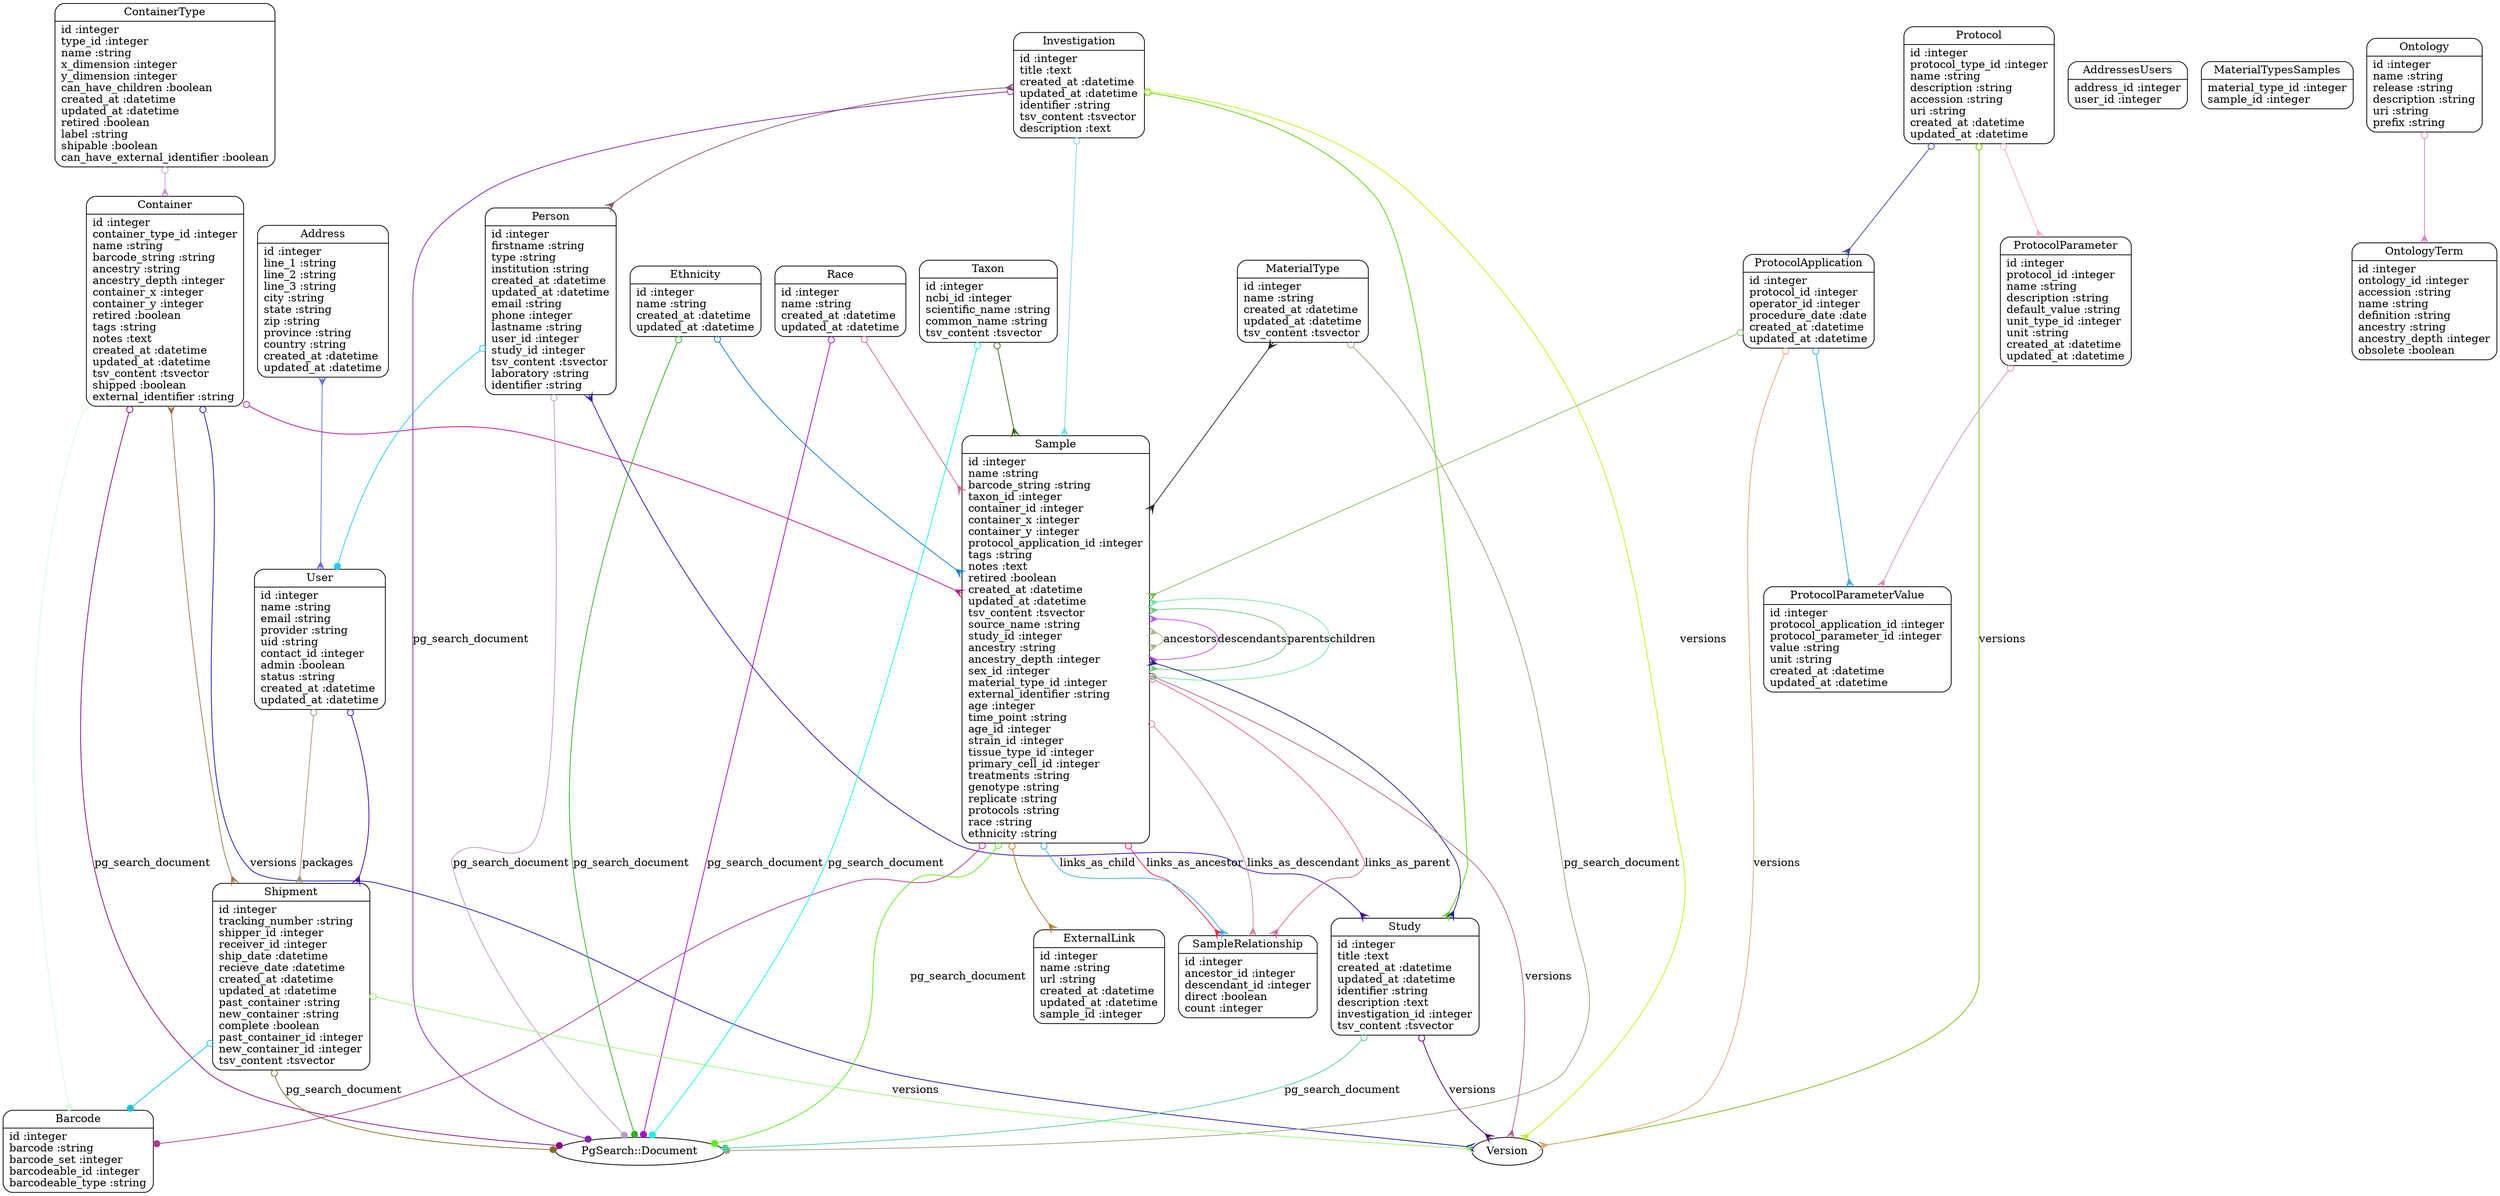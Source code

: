 digraph models_diagram {
	graph[overlap=false, splines=true]
	"Address" [shape=Mrecord, label="{Address|id :integer\lline_1 :string\lline_2 :string\lline_3 :string\lcity :string\lstate :string\lzip :string\lprovince :string\lcountry :string\lcreated_at :datetime\lupdated_at :datetime\l}"]
	"AddressesUsers" [shape=Mrecord, label="{AddressesUsers|address_id :integer\luser_id :integer\l}"]
	"Barcode" [shape=Mrecord, label="{Barcode|id :integer\lbarcode :string\lbarcode_set :integer\lbarcodeable_id :integer\lbarcodeable_type :string\l}"]
	"Container" [shape=Mrecord, label="{Container|id :integer\lcontainer_type_id :integer\lname :string\lbarcode_string :string\lancestry :string\lancestry_depth :integer\lcontainer_x :integer\lcontainer_y :integer\lretired :boolean\ltags :string\lnotes :text\lcreated_at :datetime\lupdated_at :datetime\ltsv_content :tsvector\lshipped :boolean\lexternal_identifier :string\l}"]
	"ContainerType" [shape=Mrecord, label="{ContainerType|id :integer\ltype_id :integer\lname :string\lx_dimension :integer\ly_dimension :integer\lcan_have_children :boolean\lcreated_at :datetime\lupdated_at :datetime\lretired :boolean\llabel :string\lshipable :boolean\lcan_have_external_identifier :boolean\l}"]
	"Ethnicity" [shape=Mrecord, label="{Ethnicity|id :integer\lname :string\lcreated_at :datetime\lupdated_at :datetime\l}"]
	"ExternalLink" [shape=Mrecord, label="{ExternalLink|id :integer\lname :string\lurl :string\lcreated_at :datetime\lupdated_at :datetime\lsample_id :integer\l}"]
	"Investigation" [shape=Mrecord, label="{Investigation|id :integer\ltitle :text\lcreated_at :datetime\lupdated_at :datetime\lidentifier :string\ltsv_content :tsvector\ldescription :text\l}"]
	"MaterialType" [shape=Mrecord, label="{MaterialType|id :integer\lname :string\lcreated_at :datetime\lupdated_at :datetime\ltsv_content :tsvector\l}"]
	"MaterialTypesSamples" [shape=Mrecord, label="{MaterialTypesSamples|material_type_id :integer\lsample_id :integer\l}"]
	"Ontology" [shape=Mrecord, label="{Ontology|id :integer\lname :string\lrelease :string\ldescription :string\luri :string\lprefix :string\l}"]
	"OntologyTerm" [shape=Mrecord, label="{OntologyTerm|id :integer\lontology_id :integer\laccession :string\lname :string\ldefinition :string\lancestry :string\lancestry_depth :integer\lobsolete :boolean\l}"]
	"Person" [shape=Mrecord, label="{Person|id :integer\lfirstname :string\ltype :string\linstitution :string\lcreated_at :datetime\lupdated_at :datetime\lemail :string\lphone :integer\llastname :string\luser_id :integer\lstudy_id :integer\ltsv_content :tsvector\llaboratory :string\lidentifier :string\l}"]
	"Protocol" [shape=Mrecord, label="{Protocol|id :integer\lprotocol_type_id :integer\lname :string\ldescription :string\laccession :string\luri :string\lcreated_at :datetime\lupdated_at :datetime\l}"]
	"ProtocolApplication" [shape=Mrecord, label="{ProtocolApplication|id :integer\lprotocol_id :integer\loperator_id :integer\lprocedure_date :date\lcreated_at :datetime\lupdated_at :datetime\l}"]
	"ProtocolParameter" [shape=Mrecord, label="{ProtocolParameter|id :integer\lprotocol_id :integer\lname :string\ldescription :string\ldefault_value :string\lunit_type_id :integer\lunit :string\lcreated_at :datetime\lupdated_at :datetime\l}"]
	"ProtocolParameterValue" [shape=Mrecord, label="{ProtocolParameterValue|id :integer\lprotocol_application_id :integer\lprotocol_parameter_id :integer\lvalue :string\lunit :string\lcreated_at :datetime\lupdated_at :datetime\l}"]
	"Race" [shape=Mrecord, label="{Race|id :integer\lname :string\lcreated_at :datetime\lupdated_at :datetime\l}"]
	"Sample" [shape=Mrecord, label="{Sample|id :integer\lname :string\lbarcode_string :string\ltaxon_id :integer\lcontainer_id :integer\lcontainer_x :integer\lcontainer_y :integer\lprotocol_application_id :integer\ltags :string\lnotes :text\lretired :boolean\lcreated_at :datetime\lupdated_at :datetime\ltsv_content :tsvector\lsource_name :string\lstudy_id :integer\lancestry :string\lancestry_depth :integer\lsex_id :integer\lmaterial_type_id :integer\lexternal_identifier :string\lage :integer\ltime_point :string\lage_id :integer\lstrain_id :integer\ltissue_type_id :integer\lprimary_cell_id :integer\ltreatments :string\lgenotype :string\lreplicate :string\lprotocols :string\lrace :string\lethnicity :string\l}"]
	"SampleRelationship" [shape=Mrecord, label="{SampleRelationship|id :integer\lancestor_id :integer\ldescendant_id :integer\ldirect :boolean\lcount :integer\l}"]
	"Shipment" [shape=Mrecord, label="{Shipment|id :integer\ltracking_number :string\lshipper_id :integer\lreceiver_id :integer\lship_date :datetime\lrecieve_date :datetime\lcreated_at :datetime\lupdated_at :datetime\lpast_container :string\lnew_container :string\lcomplete :boolean\lpast_container_id :integer\lnew_container_id :integer\ltsv_content :tsvector\l}"]
	"Study" [shape=Mrecord, label="{Study|id :integer\ltitle :text\lcreated_at :datetime\lupdated_at :datetime\lidentifier :string\ldescription :text\linvestigation_id :integer\ltsv_content :tsvector\l}"]
	"Taxon" [shape=Mrecord, label="{Taxon|id :integer\lncbi_id :integer\lscientific_name :string\lcommon_name :string\ltsv_content :tsvector\l}"]
	"User" [shape=Mrecord, label="{User|id :integer\lname :string\lemail :string\lprovider :string\luid :string\lcontact_id :integer\ladmin :boolean\lstatus :string\lcreated_at :datetime\lupdated_at :datetime\l}"]
	"Address" -> "User" [arrowtail=crow, arrowhead=crow, dir=both color="#6A6FDF"]
	"Container" -> "Sample" [arrowtail=odot, arrowhead=crow, dir=both color="#C70998"]
	"Container" -> "Barcode" [arrowtail=odot, arrowhead=dot, dir=both color="#D8F9DD"]
	"Container" -> "Shipment" [arrowtail=crow, arrowhead=crow, dir=both color="#A1774D"]
	"Container" -> "PgSearch::Document" [label="pg_search_document", arrowtail=odot, arrowhead=dot, dir=both color="#890B8A"]
	"Container" -> "Version" [label="versions", arrowtail=odot, arrowhead=crow, dir=both color="#1C14BB"]
	"ContainerType" -> "Container" [arrowtail=odot, arrowhead=crow, dir=both color="#C997CF"]
	"Ethnicity" -> "Sample" [arrowtail=odot, arrowhead=crow, dir=both color="#097CE3"]
	"Ethnicity" -> "PgSearch::Document" [label="pg_search_document", arrowtail=odot, arrowhead=dot, dir=both color="#25B61A"]
	"Investigation" -> "Study" [arrowtail=odot, arrowhead=crow, dir=both color="#52D904"]
	"Investigation" -> "Sample" [arrowtail=odot, arrowhead=crow, dir=both color="#78DAE4"]
	"Investigation" -> "Person" [arrowtail=crow, arrowhead=crow, dir=both color="#8D5766"]
	"Investigation" -> "PgSearch::Document" [label="pg_search_document", arrowtail=odot, arrowhead=dot, dir=both color="#891DB5"]
	"Investigation" -> "Version" [label="versions", arrowtail=odot, arrowhead=crow, dir=both color="#B5F709"]
	"MaterialType" -> "Sample" [arrowtail=crow, arrowhead=crow, dir=both color="#2E2230"]
	"MaterialType" -> "PgSearch::Document" [label="pg_search_document", arrowtail=odot, arrowhead=dot, dir=both color="#A09D7F"]
	"Ontology" -> "OntologyTerm" [arrowtail=odot, arrowhead=crow, dir=both color="#E283C3"]
	"Person" -> "Study" [arrowtail=crow, arrowhead=crow, dir=both color="#3907BD"]
	"Person" -> "User" [arrowtail=odot, arrowhead=dot, dir=both color="#1DD0F0"]
	"Person" -> "PgSearch::Document" [label="pg_search_document", arrowtail=odot, arrowhead=dot, dir=both color="#BD9AC6"]
	"Protocol" -> "ProtocolApplication" [arrowtail=odot, arrowhead=crow, dir=both color="#3B47A7"]
	"Protocol" -> "ProtocolParameter" [arrowtail=odot, arrowhead=crow, dir=both color="#F7A9CD"]
	"Protocol" -> "Version" [label="versions", arrowtail=odot, arrowhead=crow, dir=both color="#76BF08"]
	"ProtocolApplication" -> "Sample" [arrowtail=odot, arrowhead=crow, dir=both color="#7FBE5E"]
	"ProtocolApplication" -> "ProtocolParameterValue" [arrowtail=odot, arrowhead=crow, dir=both color="#2FABDB"]
	"ProtocolApplication" -> "Version" [label="versions", arrowtail=odot, arrowhead=crow, dir=both color="#E7A178"]
	"ProtocolParameter" -> "ProtocolParameterValue" [arrowtail=odot, arrowhead=crow, dir=both color="#D48CC9"]
	"Race" -> "Sample" [arrowtail=odot, arrowhead=crow, dir=both color="#D863A1"]
	"Race" -> "PgSearch::Document" [label="pg_search_document", arrowtail=odot, arrowhead=dot, dir=both color="#AB03D5"]
	"Sample" -> "Barcode" [arrowtail=odot, arrowhead=dot, dir=both color="#B33295"]
	"Sample" -> "Study" [arrowtail=crow, arrowhead=crow, dir=both color="#271F92"]
	"Sample" -> "ExternalLink" [arrowtail=odot, arrowhead=crow, dir=both color="#B97A24"]
	"Sample" -> "SampleRelationship" [label="links_as_ancestor", arrowtail=odot, arrowhead=crow, dir=both color="#F52045"]
	"Sample" -> "SampleRelationship" [label="links_as_descendant", arrowtail=odot, arrowhead=crow, dir=both color="#CA87A0"]
	"Sample" -> "Sample" [label="ancestors", arrowtail=crow, arrowhead=crow, dir=both color="#A9B78D"]
	"Sample" -> "Sample" [label="descendants", arrowtail=crow, arrowhead=crow, dir=both color="#BC51F8"]
	"Sample" -> "SampleRelationship" [label="links_as_parent", arrowtail=odot, arrowhead=crow, dir=both color="#EF5E95"]
	"Sample" -> "SampleRelationship" [label="links_as_child", arrowtail=odot, arrowhead=crow, dir=both color="#37B1E0"]
	"Sample" -> "Sample" [label="parents", arrowtail=crow, arrowhead=crow, dir=both color="#6DCA80"]
	"Sample" -> "Sample" [label="children", arrowtail=crow, arrowhead=crow, dir=both color="#6BEA9D"]
	"Sample" -> "PgSearch::Document" [label="pg_search_document", arrowtail=odot, arrowhead=dot, dir=both color="#53F217"]
	"Sample" -> "Version" [label="versions", arrowtail=odot, arrowhead=crow, dir=both color="#BD608F"]
	"Shipment" -> "Barcode" [arrowtail=odot, arrowhead=dot, dir=both color="#0CC8D9"]
	"Shipment" -> "PgSearch::Document" [label="pg_search_document", arrowtail=odot, arrowhead=dot, dir=both color="#846F26"]
	"Shipment" -> "Version" [label="versions", arrowtail=odot, arrowhead=crow, dir=both color="#95F86C"]
	"Study" -> "PgSearch::Document" [label="pg_search_document", arrowtail=odot, arrowhead=dot, dir=both color="#4DD19E"]
	"Study" -> "Version" [label="versions", arrowtail=odot, arrowhead=crow, dir=both color="#520067"]
	"Taxon" -> "Sample" [arrowtail=odot, arrowhead=crow, dir=both color="#3B6819"]
	"Taxon" -> "PgSearch::Document" [label="pg_search_document", arrowtail=odot, arrowhead=dot, dir=both color="#0EFDE4"]
	"User" -> "Shipment" [arrowtail=odot, arrowhead=crow, dir=both color="#4600B4"]
	"User" -> "Shipment" [label="packages", arrowtail=odot, arrowhead=crow, dir=both color="#A89377"]
}
